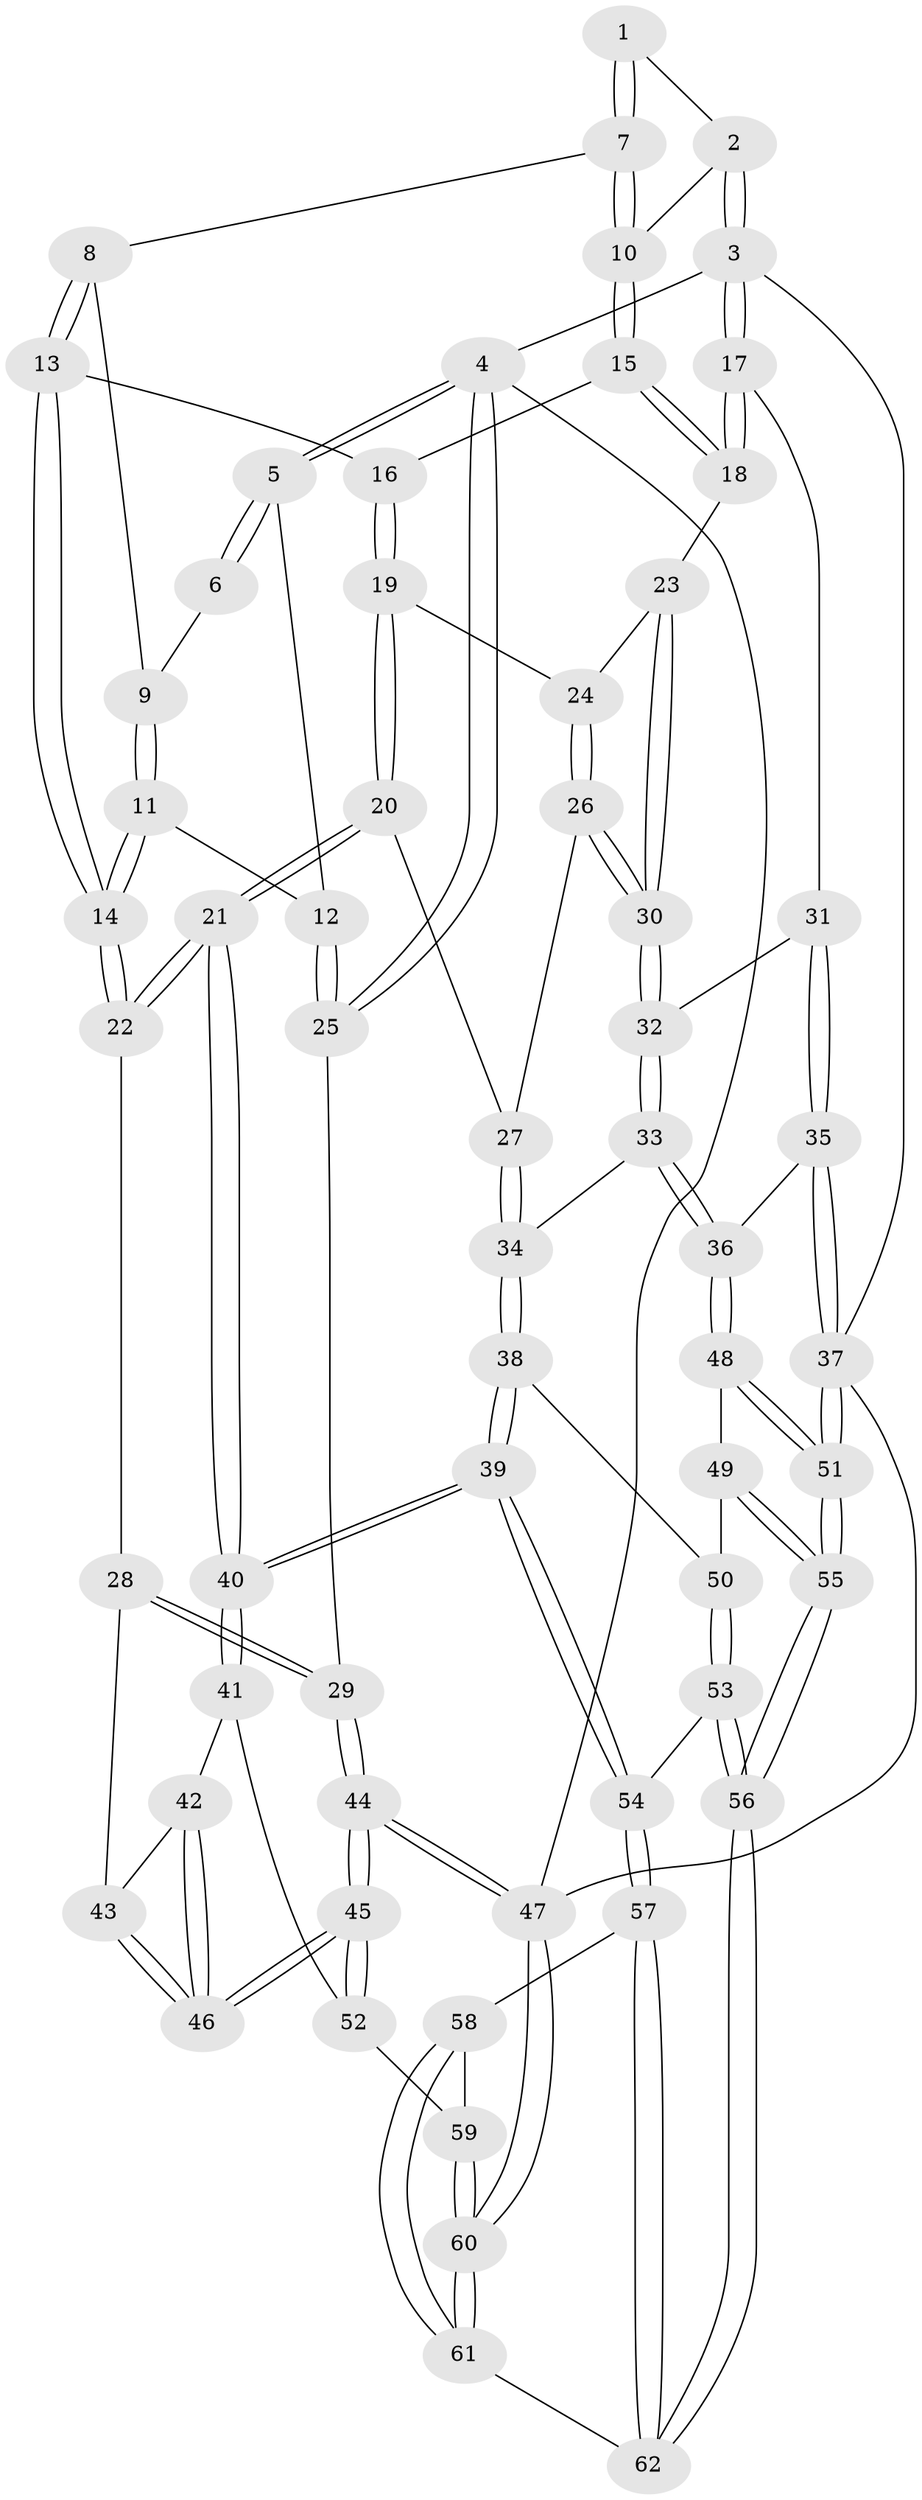 // coarse degree distribution, {5: 0.4166666666666667, 3: 0.16666666666666666, 4: 0.2916666666666667, 6: 0.125}
// Generated by graph-tools (version 1.1) at 2025/21/03/04/25 18:21:15]
// undirected, 62 vertices, 152 edges
graph export_dot {
graph [start="1"]
  node [color=gray90,style=filled];
  1 [pos="+0.46418136763314666+0"];
  2 [pos="+0.6542088085937229+0"];
  3 [pos="+1+0"];
  4 [pos="+0+0"];
  5 [pos="+0+0"];
  6 [pos="+0.194705428092737+0"];
  7 [pos="+0.40884282295354285+0.09328767007252056"];
  8 [pos="+0.4047158822514873+0.09783042512970565"];
  9 [pos="+0.2287572874110475+0"];
  10 [pos="+0.6510512535757004+0.02093598609446168"];
  11 [pos="+0.1805250503259429+0.22628281967023092"];
  12 [pos="+0.16301775045002284+0.2181926927773661"];
  13 [pos="+0.3957299293059237+0.16782469957117788"];
  14 [pos="+0.19843285152398332+0.25565583056331864"];
  15 [pos="+0.6614636489646207+0.061761543832701465"];
  16 [pos="+0.5059427519689234+0.23597736058945934"];
  17 [pos="+1+0.22941872631555388"];
  18 [pos="+0.8086017661404299+0.2129101273986302"];
  19 [pos="+0.5079511640810677+0.24502976907708415"];
  20 [pos="+0.3398881774529254+0.5044498869855585"];
  21 [pos="+0.28675259026256855+0.5359105606920034"];
  22 [pos="+0.19728745870977707+0.49055862744769746"];
  23 [pos="+0.7155264415171217+0.31921818399487023"];
  24 [pos="+0.6023077728907144+0.32024100485733104"];
  25 [pos="+0+0.16131360817012713"];
  26 [pos="+0.5503455397768307+0.44161123380336537"];
  27 [pos="+0.5087378528931157+0.46983725510356106"];
  28 [pos="+0.1910007582400323+0.492397164474652"];
  29 [pos="+0+0.4960148398683953"];
  30 [pos="+0.7262141687640014+0.47254537173959693"];
  31 [pos="+1+0.30639669119239077"];
  32 [pos="+0.7391165471524338+0.498184242283388"];
  33 [pos="+0.7339426565448511+0.6310823983888145"];
  34 [pos="+0.7269134981230393+0.6404523703177344"];
  35 [pos="+1+0.5671829081803174"];
  36 [pos="+1+0.5710911571904994"];
  37 [pos="+1+1"];
  38 [pos="+0.7187488629244971+0.658900119597397"];
  39 [pos="+0.4390436883588627+0.797779478877916"];
  40 [pos="+0.38368590169482764+0.7276299948335772"];
  41 [pos="+0.13917335872077657+0.8279470398767765"];
  42 [pos="+0.12066244515703065+0.8053123724522736"];
  43 [pos="+0.1003867346125604+0.6873632364201837"];
  44 [pos="+0+0.9791586713119592"];
  45 [pos="+0+0.8827918668445768"];
  46 [pos="+0+0.7992345912324902"];
  47 [pos="+0+1"];
  48 [pos="+0.912269001840756+0.7947005663632101"];
  49 [pos="+0.834868000542396+0.800697946996851"];
  50 [pos="+0.8028738300054795+0.7843761227183293"];
  51 [pos="+1+1"];
  52 [pos="+0.12049509023364562+0.8756294373113044"];
  53 [pos="+0.7335752688104518+0.8971363340860263"];
  54 [pos="+0.43966873705753023+0.8139398659790911"];
  55 [pos="+0.9529122375725781+1"];
  56 [pos="+0.8114513588716877+1"];
  57 [pos="+0.43281414964559495+0.8667245720737523"];
  58 [pos="+0.16994928795293676+0.8946716923397537"];
  59 [pos="+0.12305376126999498+0.879243193634806"];
  60 [pos="+0.1305555140199888+1"];
  61 [pos="+0.22302182193050024+1"];
  62 [pos="+0.4314756215762718+1"];
  1 -- 2;
  1 -- 7;
  1 -- 7;
  2 -- 3;
  2 -- 3;
  2 -- 10;
  3 -- 4;
  3 -- 17;
  3 -- 17;
  3 -- 37;
  4 -- 5;
  4 -- 5;
  4 -- 25;
  4 -- 25;
  4 -- 47;
  5 -- 6;
  5 -- 6;
  5 -- 12;
  6 -- 9;
  7 -- 8;
  7 -- 10;
  7 -- 10;
  8 -- 9;
  8 -- 13;
  8 -- 13;
  9 -- 11;
  9 -- 11;
  10 -- 15;
  10 -- 15;
  11 -- 12;
  11 -- 14;
  11 -- 14;
  12 -- 25;
  12 -- 25;
  13 -- 14;
  13 -- 14;
  13 -- 16;
  14 -- 22;
  14 -- 22;
  15 -- 16;
  15 -- 18;
  15 -- 18;
  16 -- 19;
  16 -- 19;
  17 -- 18;
  17 -- 18;
  17 -- 31;
  18 -- 23;
  19 -- 20;
  19 -- 20;
  19 -- 24;
  20 -- 21;
  20 -- 21;
  20 -- 27;
  21 -- 22;
  21 -- 22;
  21 -- 40;
  21 -- 40;
  22 -- 28;
  23 -- 24;
  23 -- 30;
  23 -- 30;
  24 -- 26;
  24 -- 26;
  25 -- 29;
  26 -- 27;
  26 -- 30;
  26 -- 30;
  27 -- 34;
  27 -- 34;
  28 -- 29;
  28 -- 29;
  28 -- 43;
  29 -- 44;
  29 -- 44;
  30 -- 32;
  30 -- 32;
  31 -- 32;
  31 -- 35;
  31 -- 35;
  32 -- 33;
  32 -- 33;
  33 -- 34;
  33 -- 36;
  33 -- 36;
  34 -- 38;
  34 -- 38;
  35 -- 36;
  35 -- 37;
  35 -- 37;
  36 -- 48;
  36 -- 48;
  37 -- 51;
  37 -- 51;
  37 -- 47;
  38 -- 39;
  38 -- 39;
  38 -- 50;
  39 -- 40;
  39 -- 40;
  39 -- 54;
  39 -- 54;
  40 -- 41;
  40 -- 41;
  41 -- 42;
  41 -- 52;
  42 -- 43;
  42 -- 46;
  42 -- 46;
  43 -- 46;
  43 -- 46;
  44 -- 45;
  44 -- 45;
  44 -- 47;
  44 -- 47;
  45 -- 46;
  45 -- 46;
  45 -- 52;
  45 -- 52;
  47 -- 60;
  47 -- 60;
  48 -- 49;
  48 -- 51;
  48 -- 51;
  49 -- 50;
  49 -- 55;
  49 -- 55;
  50 -- 53;
  50 -- 53;
  51 -- 55;
  51 -- 55;
  52 -- 59;
  53 -- 54;
  53 -- 56;
  53 -- 56;
  54 -- 57;
  54 -- 57;
  55 -- 56;
  55 -- 56;
  56 -- 62;
  56 -- 62;
  57 -- 58;
  57 -- 62;
  57 -- 62;
  58 -- 59;
  58 -- 61;
  58 -- 61;
  59 -- 60;
  59 -- 60;
  60 -- 61;
  60 -- 61;
  61 -- 62;
}
